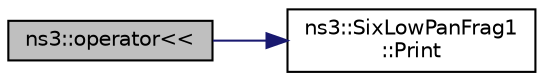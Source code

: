 digraph "ns3::operator&lt;&lt;"
{
 // LATEX_PDF_SIZE
  edge [fontname="Helvetica",fontsize="10",labelfontname="Helvetica",labelfontsize="10"];
  node [fontname="Helvetica",fontsize="10",shape=record];
  rankdir="LR";
  Node1 [label="ns3::operator\<\<",height=0.2,width=0.4,color="black", fillcolor="grey75", style="filled", fontcolor="black",tooltip="Stream insertion operator."];
  Node1 -> Node2 [color="midnightblue",fontsize="10",style="solid",fontname="Helvetica"];
  Node2 [label="ns3::SixLowPanFrag1\l::Print",height=0.2,width=0.4,color="black", fillcolor="white", style="filled",URL="$classns3_1_1_six_low_pan_frag1.html#a6c57ad9e11044b83ac955b49588f01ef",tooltip=" "];
}

